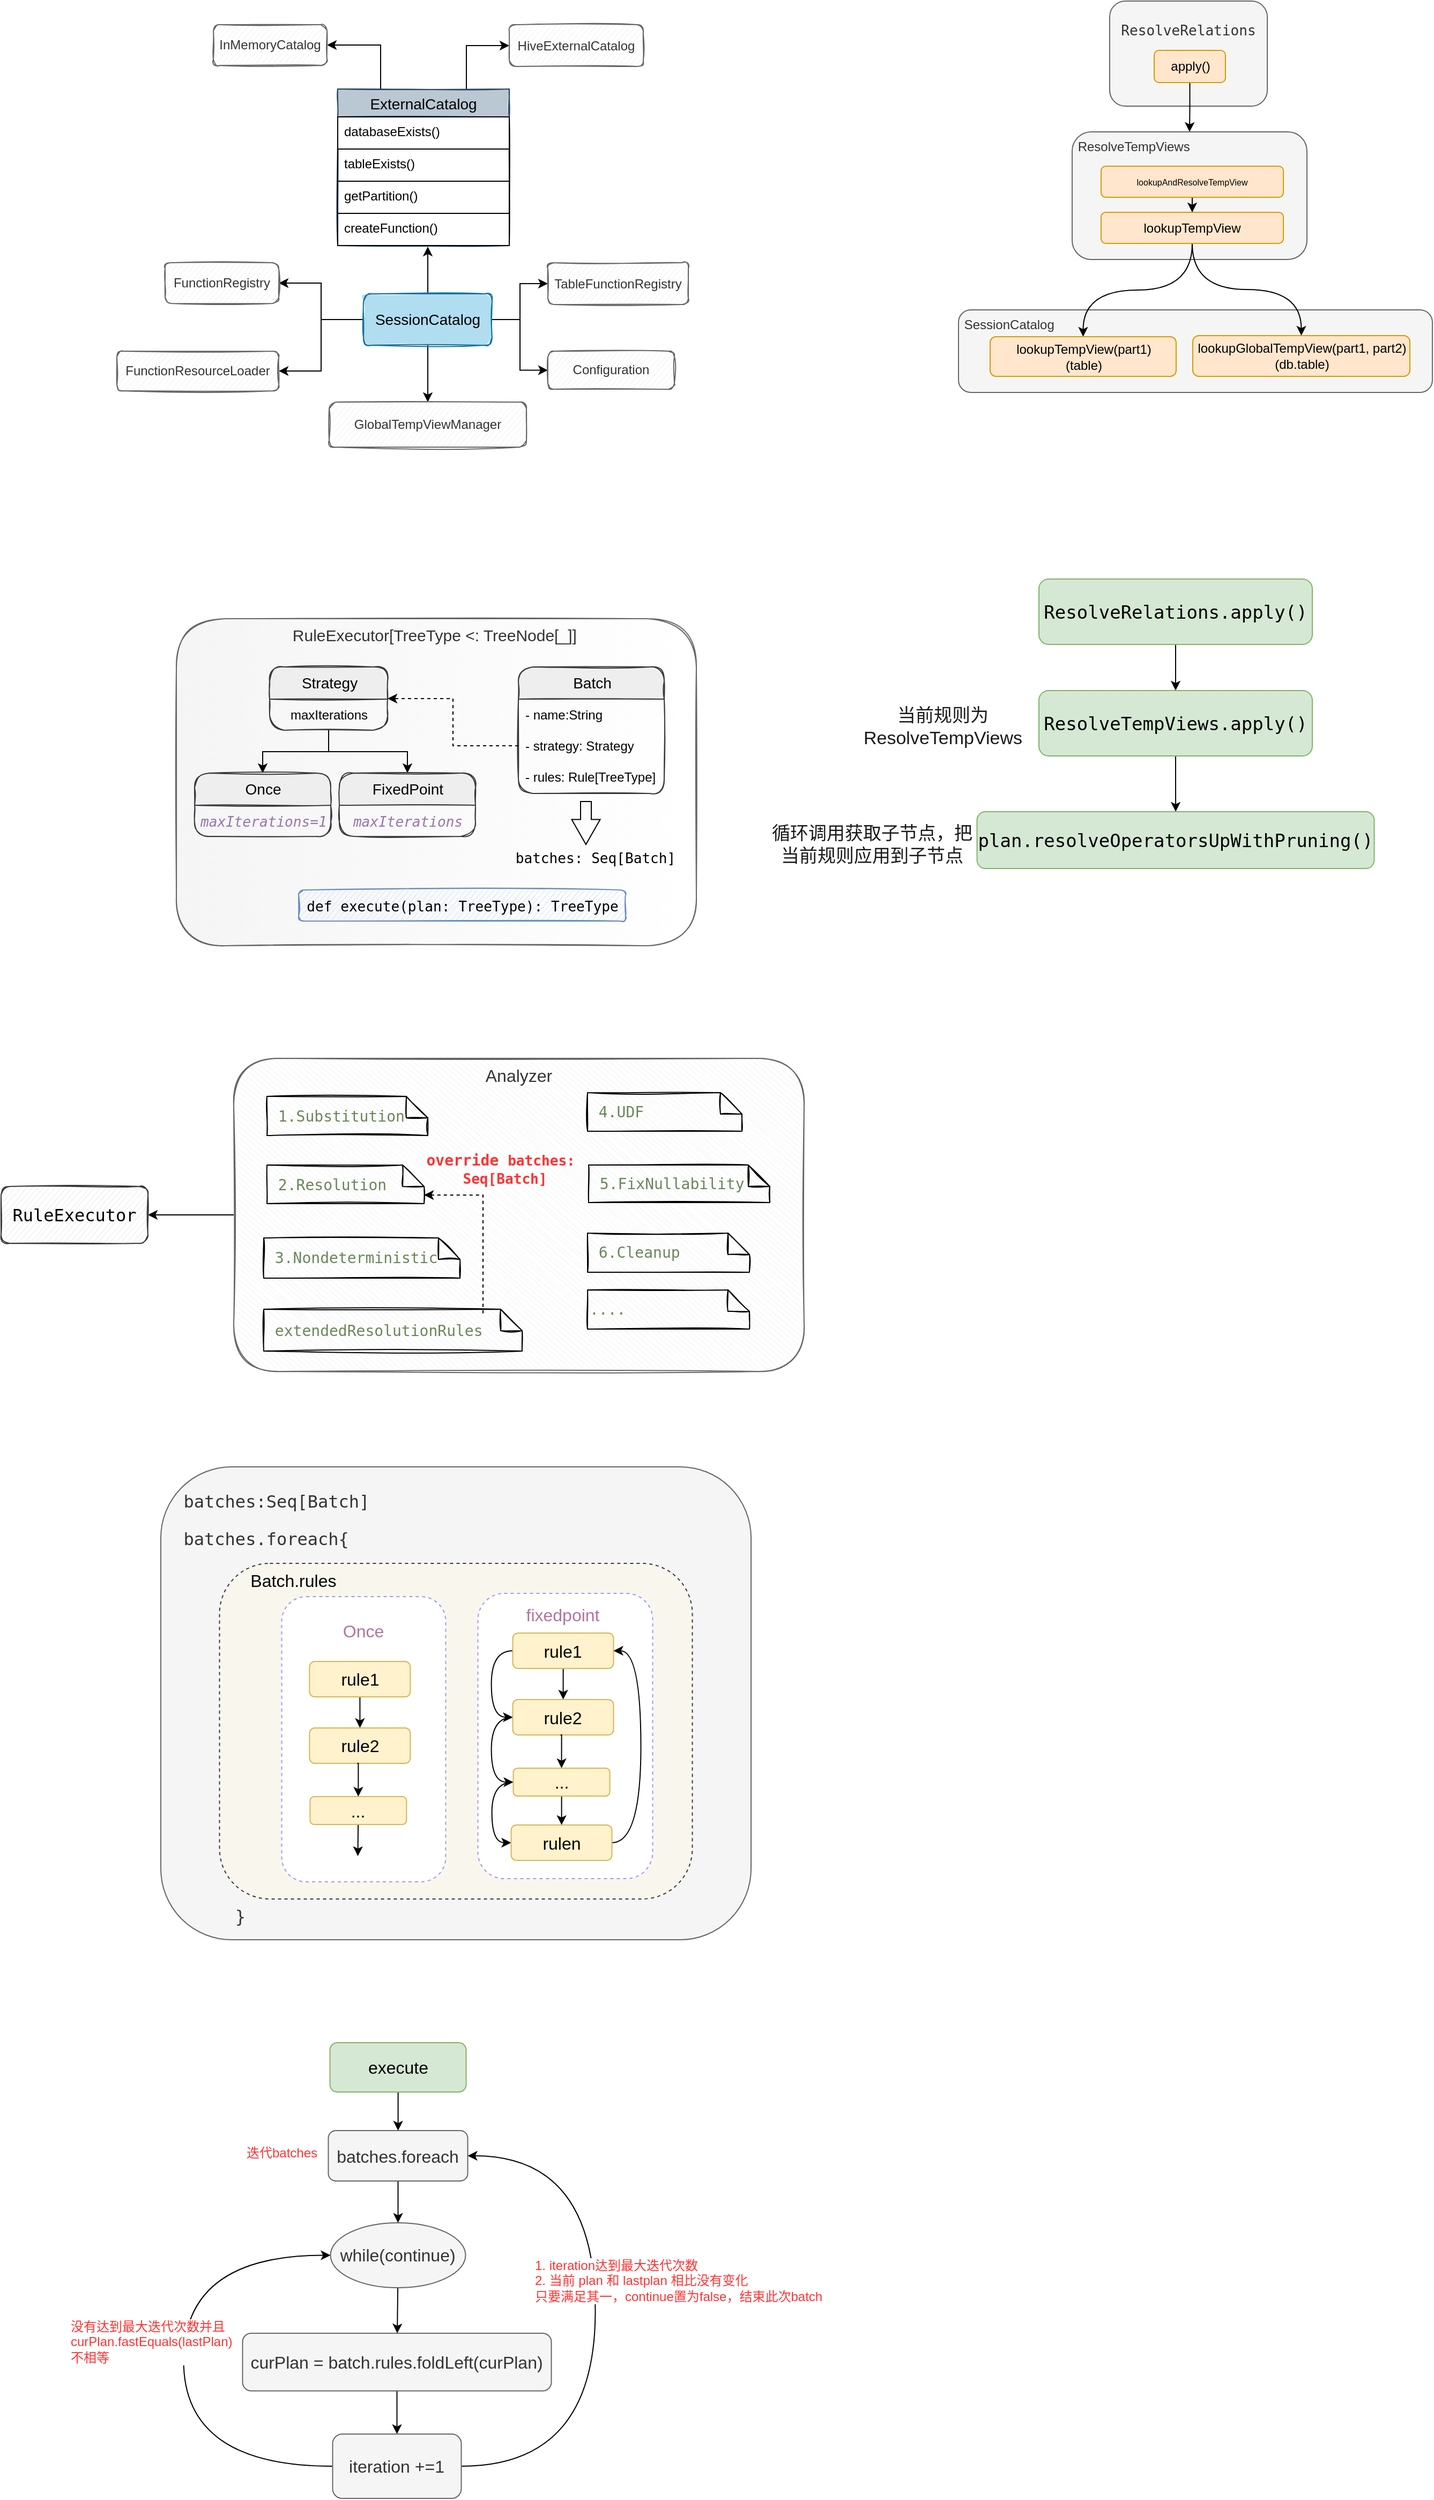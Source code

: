 <mxfile version="17.4.6" type="github">
  <diagram id="hhoEee4OtY3em96QOLKo" name="Page-1">
    <mxGraphModel dx="721" dy="956" grid="0" gridSize="10" guides="1" tooltips="1" connect="1" arrows="1" fold="1" page="1" pageScale="1" pageWidth="827" pageHeight="1169" math="0" shadow="0">
      <root>
        <mxCell id="0" />
        <mxCell id="1" parent="0" />
        <mxCell id="6svz-Yu5DE2-0Qyf26-9-62" value="&amp;nbsp;SessionCatalog" style="rounded=1;whiteSpace=wrap;html=1;shadow=0;labelBackgroundColor=none;labelBorderColor=none;sketch=0;fontSize=12;fontColor=#333333;strokeColor=#666666;strokeWidth=1;fillColor=#f5f5f5;verticalAlign=top;align=left;" vertex="1" parent="1">
          <mxGeometry x="925" y="959" width="442" height="77" as="geometry" />
        </mxCell>
        <mxCell id="6svz-Yu5DE2-0Qyf26-9-4" value="&lt;pre style=&quot;font-family: &amp;#34;jetbrains mono&amp;#34; , monospace ; font-size: 16px&quot;&gt;  batches:Seq[Batch]&lt;/pre&gt;&lt;pre style=&quot;font-family: &amp;#34;jetbrains mono&amp;#34; , monospace ; font-size: 16px&quot;&gt;  batches.foreach{&lt;/pre&gt;&lt;pre style=&quot;font-family: &amp;#34;jetbrains mono&amp;#34; , monospace ; font-size: 16px&quot;&gt;&lt;br&gt;&lt;/pre&gt;&lt;pre style=&quot;font-family: &amp;#34;jetbrains mono&amp;#34; , monospace ; font-size: 16px&quot;&gt;&lt;br&gt;&lt;/pre&gt;&lt;pre style=&quot;font-family: &amp;#34;jetbrains mono&amp;#34; , monospace ; font-size: 16px&quot;&gt;&lt;br&gt;&lt;/pre&gt;&lt;pre style=&quot;font-family: &amp;#34;jetbrains mono&amp;#34; , monospace ; font-size: 16px&quot;&gt;&lt;br&gt;&lt;/pre&gt;&lt;pre style=&quot;font-family: &amp;#34;jetbrains mono&amp;#34; , monospace ; font-size: 16px&quot;&gt;&lt;br&gt;&lt;/pre&gt;&lt;pre style=&quot;font-family: &amp;#34;jetbrains mono&amp;#34; , monospace ; font-size: 16px&quot;&gt;&lt;br&gt;&lt;/pre&gt;&lt;pre style=&quot;font-family: &amp;#34;jetbrains mono&amp;#34; , monospace ; font-size: 16px&quot;&gt;&lt;br&gt;&lt;/pre&gt;&lt;pre style=&quot;font-family: &amp;#34;jetbrains mono&amp;#34; , monospace ; font-size: 16px&quot;&gt;&lt;br&gt;&lt;/pre&gt;&lt;pre style=&quot;font-family: &amp;#34;jetbrains mono&amp;#34; , monospace ; font-size: 16px&quot;&gt;&lt;br&gt;&lt;/pre&gt;&lt;pre style=&quot;font-family: &amp;#34;jetbrains mono&amp;#34; , monospace ; font-size: 16px&quot;&gt;&lt;span style=&quot;white-space: normal&quot;&gt;&amp;nbsp; &amp;nbsp; &amp;nbsp; &amp;nbsp;}&lt;/span&gt;&lt;br&gt;&lt;/pre&gt;" style="rounded=1;whiteSpace=wrap;html=1;labelBackgroundColor=none;fontSize=16;sketch=0;shadow=0;align=left;verticalAlign=top;fillColor=#f5f5f5;strokeColor=#666666;fontColor=#333333;" vertex="1" parent="1">
          <mxGeometry x="181" y="2038" width="550.5" height="441" as="geometry" />
        </mxCell>
        <mxCell id="6svz-Yu5DE2-0Qyf26-9-5" value="&amp;nbsp; &amp;nbsp; &amp;nbsp; Batch.rules" style="rounded=1;whiteSpace=wrap;html=1;shadow=0;labelBackgroundColor=none;labelBorderColor=none;sketch=0;fontSize=16;align=left;verticalAlign=top;dashed=1;strokeColor=#36393d;fillColor=#f9f7ed;" vertex="1" parent="1">
          <mxGeometry x="235.75" y="2128" width="441" height="313" as="geometry" />
        </mxCell>
        <mxCell id="6svz-Yu5DE2-0Qyf26-9-31" value="" style="rounded=1;whiteSpace=wrap;html=1;shadow=0;dashed=1;labelBackgroundColor=none;labelBorderColor=none;sketch=0;fontSize=16;fontColor=#B5739D;strokeColor=#9999FF;strokeWidth=1;" vertex="1" parent="1">
          <mxGeometry x="476.75" y="2156" width="163" height="266" as="geometry" />
        </mxCell>
        <mxCell id="6svz-Yu5DE2-0Qyf26-9-29" value="" style="rounded=1;whiteSpace=wrap;html=1;shadow=0;dashed=1;labelBackgroundColor=none;labelBorderColor=none;sketch=0;fontSize=16;fontColor=#B5739D;strokeColor=#9999FF;strokeWidth=1;" vertex="1" parent="1">
          <mxGeometry x="293.75" y="2159" width="153" height="266" as="geometry" />
        </mxCell>
        <mxCell id="6svz-Yu5DE2-0Qyf26-9-2" style="edgeStyle=orthogonalEdgeStyle;rounded=0;orthogonalLoop=1;jettySize=auto;html=1;entryX=1;entryY=0.5;entryDx=0;entryDy=0;fontSize=16;fontColor=#000000;" edge="1" parent="1" source="0N4g02ynrCQmDdUy3KtQ-81" target="6svz-Yu5DE2-0Qyf26-9-1">
          <mxGeometry relative="1" as="geometry" />
        </mxCell>
        <mxCell id="0N4g02ynrCQmDdUy3KtQ-81" value="Analyzer" style="rounded=1;whiteSpace=wrap;html=1;sketch=1;shadow=0;glass=0;fillColor=#f5f5f5;strokeColor=#666666;overflow=visible;noLabel=0;direction=north;connectable=1;allowArrows=1;portConstraintRotation=0;snapToPoint=0;perimeter=rectanglePerimeter;fixDash=0;autosize=0;container=0;dropTarget=0;collapsible=0;recursiveResize=1;expand=1;treeFolding=0;disableMultiStroke=0;disableMultiStrokeFill=0;dashOffset=1;fillStyle=auto;fontSize=16;fontColor=#333333;verticalAlign=top;gradientDirection=south;" parent="1" vertex="1">
          <mxGeometry x="249" y="1657" width="532" height="292" as="geometry" />
        </mxCell>
        <mxCell id="0N4g02ynrCQmDdUy3KtQ-48" value="RuleExecutor[TreeType &amp;lt;: TreeNode[_]]&amp;nbsp;" style="rounded=1;whiteSpace=wrap;html=1;sketch=1;shadow=0;glass=0;fillColor=#f5f5f5;strokeColor=#666666;overflow=visible;noLabel=0;direction=north;connectable=1;allowArrows=1;portConstraintRotation=0;snapToPoint=0;perimeter=rectanglePerimeter;fixDash=0;autosize=0;container=0;dropTarget=0;collapsible=0;recursiveResize=1;expand=1;treeFolding=0;disableMultiStroke=0;disableMultiStrokeFill=0;dashOffset=1;fillStyle=auto;fontSize=15;fontColor=#333333;verticalAlign=top;gradientColor=#ffffff;gradientDirection=south;" parent="1" vertex="1">
          <mxGeometry x="195.5" y="1247" width="485" height="305" as="geometry" />
        </mxCell>
        <mxCell id="0N4g02ynrCQmDdUy3KtQ-31" value="" style="edgeStyle=orthogonalEdgeStyle;rounded=0;orthogonalLoop=1;jettySize=auto;html=1;fontSize=14;entryX=0.525;entryY=1.033;entryDx=0;entryDy=0;entryPerimeter=0;" parent="1" source="0N4g02ynrCQmDdUy3KtQ-2" target="0N4g02ynrCQmDdUy3KtQ-30" edge="1">
          <mxGeometry relative="1" as="geometry" />
        </mxCell>
        <mxCell id="0N4g02ynrCQmDdUy3KtQ-33" value="" style="edgeStyle=orthogonalEdgeStyle;rounded=0;orthogonalLoop=1;jettySize=auto;html=1;fontSize=14;" parent="1" source="0N4g02ynrCQmDdUy3KtQ-2" target="0N4g02ynrCQmDdUy3KtQ-32" edge="1">
          <mxGeometry relative="1" as="geometry" />
        </mxCell>
        <mxCell id="0N4g02ynrCQmDdUy3KtQ-39" style="edgeStyle=orthogonalEdgeStyle;rounded=0;orthogonalLoop=1;jettySize=auto;html=1;entryX=0;entryY=0.5;entryDx=0;entryDy=0;fontFamily=Helvetica;fontSize=12;fontColor=default;" parent="1" source="0N4g02ynrCQmDdUy3KtQ-2" target="0N4g02ynrCQmDdUy3KtQ-38" edge="1">
          <mxGeometry relative="1" as="geometry" />
        </mxCell>
        <mxCell id="0N4g02ynrCQmDdUy3KtQ-40" style="edgeStyle=orthogonalEdgeStyle;rounded=0;orthogonalLoop=1;jettySize=auto;html=1;entryX=1;entryY=0.5;entryDx=0;entryDy=0;fontFamily=Helvetica;fontSize=12;fontColor=default;" parent="1" source="0N4g02ynrCQmDdUy3KtQ-2" target="0N4g02ynrCQmDdUy3KtQ-36" edge="1">
          <mxGeometry relative="1" as="geometry" />
        </mxCell>
        <mxCell id="0N4g02ynrCQmDdUy3KtQ-42" style="edgeStyle=orthogonalEdgeStyle;rounded=0;orthogonalLoop=1;jettySize=auto;html=1;entryX=1;entryY=0.5;entryDx=0;entryDy=0;fontFamily=Helvetica;fontSize=12;fontColor=default;" parent="1" source="0N4g02ynrCQmDdUy3KtQ-2" target="0N4g02ynrCQmDdUy3KtQ-34" edge="1">
          <mxGeometry relative="1" as="geometry" />
        </mxCell>
        <mxCell id="0N4g02ynrCQmDdUy3KtQ-43" style="edgeStyle=orthogonalEdgeStyle;rounded=0;orthogonalLoop=1;jettySize=auto;html=1;entryX=0;entryY=0.5;entryDx=0;entryDy=0;fontFamily=Helvetica;fontSize=12;fontColor=default;" parent="1" source="0N4g02ynrCQmDdUy3KtQ-2" target="0N4g02ynrCQmDdUy3KtQ-41" edge="1">
          <mxGeometry relative="1" as="geometry" />
        </mxCell>
        <mxCell id="0N4g02ynrCQmDdUy3KtQ-2" value="SessionCatalog" style="rounded=1;whiteSpace=wrap;html=1;sketch=1;shadow=0;glass=0;fillColor=#b1ddf0;strokeColor=#10739e;overflow=visible;noLabel=0;direction=north;connectable=1;allowArrows=1;portConstraintRotation=0;snapToPoint=0;perimeter=rectanglePerimeter;fixDash=0;autosize=0;container=0;dropTarget=0;collapsible=0;recursiveResize=1;expand=1;treeFolding=0;disableMultiStroke=0;disableMultiStrokeFill=0;dashOffset=1;fillStyle=solid;fontSize=14;" parent="1" vertex="1">
          <mxGeometry x="370" y="944" width="120" height="48" as="geometry" />
        </mxCell>
        <mxCell id="0N4g02ynrCQmDdUy3KtQ-46" style="edgeStyle=orthogonalEdgeStyle;rounded=0;orthogonalLoop=1;jettySize=auto;html=1;entryX=1;entryY=0.5;entryDx=0;entryDy=0;fontFamily=Helvetica;fontSize=12;fontColor=default;exitX=0.25;exitY=0;exitDx=0;exitDy=0;" parent="1" source="0N4g02ynrCQmDdUy3KtQ-22" target="0N4g02ynrCQmDdUy3KtQ-44" edge="1">
          <mxGeometry relative="1" as="geometry" />
        </mxCell>
        <mxCell id="0N4g02ynrCQmDdUy3KtQ-47" style="edgeStyle=orthogonalEdgeStyle;rounded=0;orthogonalLoop=1;jettySize=auto;html=1;entryX=0;entryY=0.5;entryDx=0;entryDy=0;fontFamily=Helvetica;fontSize=12;fontColor=default;exitX=0.75;exitY=0;exitDx=0;exitDy=0;" parent="1" source="0N4g02ynrCQmDdUy3KtQ-22" target="0N4g02ynrCQmDdUy3KtQ-45" edge="1">
          <mxGeometry relative="1" as="geometry" />
        </mxCell>
        <object label="ExternalCatalog" id="0N4g02ynrCQmDdUy3KtQ-22">
          <mxCell style="swimlane;fontStyle=0;childLayout=stackLayout;horizontal=1;startSize=26;horizontalStack=0;resizeParent=1;resizeParentMax=0;resizeLast=0;collapsible=1;marginBottom=0;align=center;fontSize=14;shadow=0;glass=0;sketch=1;disableMultiStroke=0;disableMultiStrokeFill=0;fillStyle=solid;fillColor=#bac8d3;strokeColor=#23445d;" parent="1" vertex="1">
            <mxGeometry x="346" y="753" width="160" height="146" as="geometry">
              <mxRectangle x="87" y="445" width="49" height="26" as="alternateBounds" />
            </mxGeometry>
          </mxCell>
        </object>
        <mxCell id="0N4g02ynrCQmDdUy3KtQ-23" value="databaseExists()" style="text;strokeColor=default;fillColor=default;spacingLeft=4;spacingRight=4;overflow=hidden;rotatable=0;points=[[0,0.5],[1,0.5]];portConstraint=eastwest;fontSize=12;shadow=0;glass=0;sketch=0;disableMultiStroke=0;disableMultiStrokeFill=0;fillStyle=solid;" parent="0N4g02ynrCQmDdUy3KtQ-22" vertex="1">
          <mxGeometry y="26" width="160" height="30" as="geometry" />
        </mxCell>
        <mxCell id="0N4g02ynrCQmDdUy3KtQ-24" value="tableExists()" style="text;strokeColor=default;fillColor=none;spacingLeft=4;spacingRight=4;overflow=hidden;rotatable=0;points=[[0,0.5],[1,0.5]];portConstraint=eastwest;fontSize=12;shadow=0;glass=0;sketch=0;disableMultiStroke=0;disableMultiStrokeFill=0;fillStyle=solid;strokeWidth=1;" parent="0N4g02ynrCQmDdUy3KtQ-22" vertex="1">
          <mxGeometry y="56" width="160" height="30" as="geometry" />
        </mxCell>
        <mxCell id="0N4g02ynrCQmDdUy3KtQ-25" value="getPartition()" style="text;strokeColor=default;fillColor=none;spacingLeft=4;spacingRight=4;overflow=hidden;rotatable=0;points=[[0,0.5],[1,0.5]];portConstraint=eastwest;fontSize=12;shadow=0;glass=0;sketch=0;disableMultiStroke=0;disableMultiStrokeFill=0;fillStyle=solid;" parent="0N4g02ynrCQmDdUy3KtQ-22" vertex="1">
          <mxGeometry y="86" width="160" height="30" as="geometry" />
        </mxCell>
        <mxCell id="0N4g02ynrCQmDdUy3KtQ-30" value="createFunction()" style="text;strokeColor=default;fillColor=none;spacingLeft=4;spacingRight=4;overflow=hidden;rotatable=0;points=[[0,0.5],[1,0.5]];portConstraint=eastwest;fontSize=12;shadow=0;glass=0;sketch=0;disableMultiStroke=0;disableMultiStrokeFill=0;fillStyle=solid;" parent="0N4g02ynrCQmDdUy3KtQ-22" vertex="1">
          <mxGeometry y="116" width="160" height="30" as="geometry" />
        </mxCell>
        <mxCell id="0N4g02ynrCQmDdUy3KtQ-32" value="GlobalTempViewManager" style="rounded=1;whiteSpace=wrap;html=1;sketch=1;shadow=0;glass=0;fillColor=#f5f5f5;strokeColor=#666666;overflow=visible;noLabel=0;direction=east;connectable=1;allowArrows=1;portConstraintRotation=0;snapToPoint=0;perimeter=rectanglePerimeter;fixDash=0;autosize=0;container=0;dropTarget=0;collapsible=0;recursiveResize=1;expand=1;treeFolding=0;disableMultiStroke=0;disableMultiStrokeFill=0;dashOffset=1;fillStyle=auto;fontSize=12;fontColor=#333333;" parent="1" vertex="1">
          <mxGeometry x="338" y="1045" width="184" height="42" as="geometry" />
        </mxCell>
        <mxCell id="0N4g02ynrCQmDdUy3KtQ-34" value="FunctionResourceLoader" style="rounded=1;whiteSpace=wrap;html=1;sketch=1;shadow=0;glass=0;overflow=visible;noLabel=0;direction=east;connectable=1;allowArrows=1;portConstraintRotation=0;snapToPoint=0;perimeter=rectanglePerimeter;fixDash=0;autosize=0;container=0;dropTarget=0;collapsible=0;recursiveResize=1;expand=1;treeFolding=0;disableMultiStroke=0;disableMultiStrokeFill=0;dashOffset=1;fillStyle=auto;fontSize=12;fillColor=#f5f5f5;fontColor=#333333;strokeColor=#666666;" parent="1" vertex="1">
          <mxGeometry x="140" y="997.5" width="151" height="37" as="geometry" />
        </mxCell>
        <mxCell id="0N4g02ynrCQmDdUy3KtQ-36" value="FunctionRegistry" style="rounded=1;whiteSpace=wrap;html=1;sketch=1;shadow=0;glass=0;overflow=visible;noLabel=0;direction=east;connectable=1;allowArrows=1;portConstraintRotation=0;snapToPoint=0;perimeter=rectanglePerimeter;fixDash=0;autosize=0;container=0;dropTarget=0;collapsible=0;recursiveResize=1;expand=1;treeFolding=0;disableMultiStroke=0;disableMultiStrokeFill=0;dashOffset=1;fillStyle=auto;fontSize=12;fillColor=#f5f5f5;fontColor=#333333;strokeColor=#666666;" parent="1" vertex="1">
          <mxGeometry x="185" y="915" width="106" height="38" as="geometry" />
        </mxCell>
        <mxCell id="0N4g02ynrCQmDdUy3KtQ-38" value="TableFunctionRegistry" style="rounded=1;whiteSpace=wrap;html=1;sketch=1;shadow=0;glass=0;overflow=visible;noLabel=0;direction=east;connectable=1;allowArrows=1;portConstraintRotation=0;snapToPoint=0;perimeter=rectanglePerimeter;fixDash=0;autosize=0;container=0;dropTarget=0;collapsible=0;recursiveResize=1;expand=1;treeFolding=0;disableMultiStroke=0;disableMultiStrokeFill=0;dashOffset=1;fillStyle=auto;fontSize=12;fillColor=#f5f5f5;fontColor=#333333;strokeColor=#666666;" parent="1" vertex="1">
          <mxGeometry x="542" y="915" width="131" height="39" as="geometry" />
        </mxCell>
        <mxCell id="0N4g02ynrCQmDdUy3KtQ-41" value="Configuration" style="rounded=1;whiteSpace=wrap;html=1;sketch=1;shadow=0;glass=0;overflow=visible;noLabel=0;direction=east;connectable=1;allowArrows=1;portConstraintRotation=0;snapToPoint=0;perimeter=rectanglePerimeter;fixDash=0;autosize=0;container=0;dropTarget=0;collapsible=0;recursiveResize=1;expand=1;treeFolding=0;disableMultiStroke=0;disableMultiStrokeFill=0;dashOffset=1;fillStyle=auto;fontSize=12;fillColor=#f5f5f5;fontColor=#333333;strokeColor=#666666;" parent="1" vertex="1">
          <mxGeometry x="542" y="997.5" width="118" height="35.5" as="geometry" />
        </mxCell>
        <mxCell id="0N4g02ynrCQmDdUy3KtQ-44" value="InMemoryCatalog" style="rounded=1;whiteSpace=wrap;html=1;sketch=1;shadow=0;glass=0;overflow=visible;noLabel=0;direction=east;connectable=1;allowArrows=1;portConstraintRotation=0;snapToPoint=0;perimeter=rectanglePerimeter;fixDash=0;autosize=0;container=0;dropTarget=0;collapsible=0;recursiveResize=1;expand=1;treeFolding=0;disableMultiStroke=0;disableMultiStrokeFill=0;dashOffset=1;fillStyle=auto;fontSize=12;fillColor=#f5f5f5;fontColor=#333333;strokeColor=#666666;" parent="1" vertex="1">
          <mxGeometry x="230" y="693" width="106" height="38" as="geometry" />
        </mxCell>
        <mxCell id="0N4g02ynrCQmDdUy3KtQ-45" value="HiveExternalCatalog" style="rounded=1;whiteSpace=wrap;html=1;sketch=1;shadow=0;glass=0;overflow=visible;noLabel=0;direction=east;connectable=1;allowArrows=1;portConstraintRotation=0;snapToPoint=0;perimeter=rectanglePerimeter;fixDash=0;autosize=0;container=0;dropTarget=0;collapsible=0;recursiveResize=1;expand=1;treeFolding=0;disableMultiStroke=0;disableMultiStrokeFill=0;dashOffset=1;fillStyle=auto;fontSize=12;fillColor=#f5f5f5;fontColor=#333333;strokeColor=#666666;" parent="1" vertex="1">
          <mxGeometry x="506" y="693" width="125" height="39" as="geometry" />
        </mxCell>
        <mxCell id="0N4g02ynrCQmDdUy3KtQ-55" value="" style="edgeStyle=orthogonalEdgeStyle;rounded=0;orthogonalLoop=1;jettySize=auto;html=1;fontFamily=Helvetica;fontSize=14;fontColor=default;entryX=0.5;entryY=0;entryDx=0;entryDy=0;" parent="1" source="0N4g02ynrCQmDdUy3KtQ-50" target="0N4g02ynrCQmDdUy3KtQ-67" edge="1">
          <mxGeometry relative="1" as="geometry">
            <mxPoint x="289.5" y="1391" as="targetPoint" />
          </mxGeometry>
        </mxCell>
        <mxCell id="0N4g02ynrCQmDdUy3KtQ-58" style="edgeStyle=orthogonalEdgeStyle;rounded=0;orthogonalLoop=1;jettySize=auto;html=1;entryX=0.5;entryY=0;entryDx=0;entryDy=0;fontFamily=Helvetica;fontSize=14;fontColor=default;" parent="1" source="0N4g02ynrCQmDdUy3KtQ-50" target="0N4g02ynrCQmDdUy3KtQ-69" edge="1">
          <mxGeometry relative="1" as="geometry">
            <mxPoint x="389.0" y="1391" as="targetPoint" />
          </mxGeometry>
        </mxCell>
        <mxCell id="0N4g02ynrCQmDdUy3KtQ-50" value="Strategy" style="swimlane;fontStyle=0;childLayout=stackLayout;horizontal=1;startSize=30;horizontalStack=0;resizeParent=1;resizeParentMax=0;resizeLast=0;collapsible=1;marginBottom=0;rounded=1;shadow=0;glass=0;sketch=1;disableMultiStroke=0;disableMultiStrokeFill=0;fillStyle=solid;fontFamily=Helvetica;fontSize=14;strokeColor=#36393d;fillColor=#eeeeee;html=1;" parent="1" vertex="1">
          <mxGeometry x="282.5" y="1292" width="110" height="59" as="geometry">
            <mxRectangle x="132" y="665" width="51" height="30" as="alternateBounds" />
          </mxGeometry>
        </mxCell>
        <mxCell id="0N4g02ynrCQmDdUy3KtQ-51" value="maxIterations" style="text;strokeColor=none;fillColor=none;align=center;verticalAlign=middle;spacingLeft=4;spacingRight=4;overflow=hidden;points=[[0,0.5],[1,0.5]];portConstraint=eastwest;rotatable=0;rounded=1;shadow=0;glass=0;sketch=1;disableMultiStroke=0;disableMultiStrokeFill=0;fillStyle=auto;fontFamily=Helvetica;fontSize=12;fontColor=default;html=1;" parent="0N4g02ynrCQmDdUy3KtQ-50" vertex="1">
          <mxGeometry y="30" width="110" height="29" as="geometry" />
        </mxCell>
        <mxCell id="0N4g02ynrCQmDdUy3KtQ-59" value="Batch" style="swimlane;fontStyle=0;childLayout=stackLayout;horizontal=1;startSize=30;horizontalStack=0;resizeParent=1;resizeParentMax=0;resizeLast=0;collapsible=1;marginBottom=0;rounded=1;shadow=0;glass=0;sketch=1;disableMultiStroke=0;disableMultiStrokeFill=0;fillStyle=solid;fontFamily=Helvetica;fontSize=14;strokeColor=#36393d;fillColor=#eeeeee;html=1;" parent="1" vertex="1">
          <mxGeometry x="514.5" y="1292" width="136" height="118" as="geometry">
            <mxRectangle x="132" y="665" width="51" height="30" as="alternateBounds" />
          </mxGeometry>
        </mxCell>
        <mxCell id="0N4g02ynrCQmDdUy3KtQ-60" value="- name:String" style="text;strokeColor=none;fillColor=none;align=left;verticalAlign=middle;spacingLeft=4;spacingRight=4;overflow=hidden;points=[[0,0.5],[1,0.5]];portConstraint=eastwest;rotatable=0;rounded=1;shadow=0;glass=0;sketch=1;disableMultiStroke=0;disableMultiStrokeFill=0;fillStyle=auto;fontFamily=Helvetica;fontSize=12;fontColor=default;html=1;" parent="0N4g02ynrCQmDdUy3KtQ-59" vertex="1">
          <mxGeometry y="30" width="136" height="29" as="geometry" />
        </mxCell>
        <mxCell id="0N4g02ynrCQmDdUy3KtQ-62" value="- strategy: Strategy" style="text;strokeColor=none;fillColor=none;align=left;verticalAlign=middle;spacingLeft=4;spacingRight=4;overflow=hidden;points=[[0,0.5],[1,0.5]];portConstraint=eastwest;rotatable=0;rounded=1;shadow=0;glass=0;sketch=1;disableMultiStroke=0;disableMultiStrokeFill=0;fillStyle=auto;fontFamily=Helvetica;fontSize=12;fontColor=default;html=1;" parent="0N4g02ynrCQmDdUy3KtQ-59" vertex="1">
          <mxGeometry y="59" width="136" height="29" as="geometry" />
        </mxCell>
        <mxCell id="0N4g02ynrCQmDdUy3KtQ-63" value="- rules: Rule[TreeType]" style="text;strokeColor=none;fillColor=none;align=left;verticalAlign=middle;spacingLeft=4;spacingRight=4;overflow=hidden;points=[[0,0.5],[1,0.5]];portConstraint=eastwest;rotatable=0;rounded=1;shadow=0;glass=0;sketch=1;disableMultiStroke=0;disableMultiStrokeFill=0;fillStyle=auto;fontFamily=Helvetica;fontSize=12;fontColor=default;html=1;" parent="0N4g02ynrCQmDdUy3KtQ-59" vertex="1">
          <mxGeometry y="88" width="136" height="30" as="geometry" />
        </mxCell>
        <mxCell id="0N4g02ynrCQmDdUy3KtQ-64" value="&lt;pre style=&quot;font-family: &amp;quot;jetbrains mono&amp;quot;, monospace; font-size: 9.8pt;&quot;&gt;&lt;span style=&quot;&quot;&gt;batches&lt;/span&gt;: &lt;span style=&quot;&quot;&gt;Seq&lt;/span&gt;[Batch]&lt;/pre&gt;" style="rounded=1;whiteSpace=wrap;html=1;shadow=0;glass=0;sketch=1;disableMultiStroke=0;disableMultiStrokeFill=0;fillStyle=auto;fontFamily=Helvetica;fontSize=14;fontColor=default;strokeColor=none;fillColor=none;labelBackgroundColor=none;" parent="1" vertex="1">
          <mxGeometry x="505.5" y="1452" width="161" height="35" as="geometry" />
        </mxCell>
        <mxCell id="0N4g02ynrCQmDdUy3KtQ-65" value="" style="shape=flexArrow;endArrow=classic;html=1;rounded=0;fontFamily=Helvetica;fontSize=14;fontColor=default;width=10;endSize=7.422;endWidth=15.556;" parent="1" edge="1">
          <mxGeometry width="50" height="50" relative="1" as="geometry">
            <mxPoint x="577.5" y="1417" as="sourcePoint" />
            <mxPoint x="577.5" y="1458" as="targetPoint" />
          </mxGeometry>
        </mxCell>
        <mxCell id="0N4g02ynrCQmDdUy3KtQ-66" value="&lt;pre style=&quot;font-family: &amp;quot;jetbrains mono&amp;quot;, monospace; font-size: 9.8pt;&quot;&gt;&lt;span style=&quot;&quot;&gt;def &lt;/span&gt;&lt;span style=&quot;&quot;&gt;execute&lt;/span&gt;(plan: &lt;span style=&quot;&quot;&gt;TreeType&lt;/span&gt;): &lt;span style=&quot;&quot;&gt;TreeType&lt;/span&gt;&lt;/pre&gt;" style="text;html=1;strokeColor=#6c8ebf;fillColor=#dae8fc;align=center;verticalAlign=middle;whiteSpace=wrap;rounded=1;shadow=0;glass=0;labelBackgroundColor=none;sketch=1;disableMultiStroke=0;disableMultiStrokeFill=0;fillStyle=auto;fontFamily=Helvetica;fontSize=14;" parent="1" vertex="1">
          <mxGeometry x="309.5" y="1500" width="305" height="29" as="geometry" />
        </mxCell>
        <mxCell id="0N4g02ynrCQmDdUy3KtQ-67" value="Once" style="swimlane;fontStyle=0;childLayout=stackLayout;horizontal=1;startSize=30;horizontalStack=0;resizeParent=1;resizeParentMax=0;resizeLast=0;collapsible=1;marginBottom=0;rounded=1;shadow=0;glass=0;sketch=1;disableMultiStroke=0;disableMultiStrokeFill=0;fillStyle=solid;fontFamily=Helvetica;fontSize=14;strokeColor=#36393d;fillColor=#eeeeee;html=1;" parent="1" vertex="1">
          <mxGeometry x="212.5" y="1391" width="127" height="59" as="geometry">
            <mxRectangle x="132" y="665" width="51" height="30" as="alternateBounds" />
          </mxGeometry>
        </mxCell>
        <mxCell id="0N4g02ynrCQmDdUy3KtQ-68" value="&lt;span style=&quot;color: rgb(152 , 118 , 170) ; font-style: italic ; font-family: &amp;#34;jetbrains mono&amp;#34; , monospace ; font-size: 9.8pt&quot;&gt;maxIterations=1&lt;/span&gt;" style="text;strokeColor=none;fillColor=none;align=center;verticalAlign=middle;spacingLeft=4;spacingRight=4;overflow=hidden;points=[[0,0.5],[1,0.5]];portConstraint=eastwest;rotatable=0;rounded=1;shadow=0;glass=0;sketch=1;disableMultiStroke=0;disableMultiStrokeFill=0;fillStyle=auto;fontFamily=Helvetica;fontSize=12;fontColor=default;html=1;labelBackgroundColor=none;" parent="0N4g02ynrCQmDdUy3KtQ-67" vertex="1">
          <mxGeometry y="30" width="127" height="29" as="geometry" />
        </mxCell>
        <mxCell id="0N4g02ynrCQmDdUy3KtQ-69" value="&lt;span&gt;FixedPoint&lt;/span&gt;" style="swimlane;fontStyle=0;childLayout=stackLayout;horizontal=1;startSize=30;horizontalStack=0;resizeParent=1;resizeParentMax=0;resizeLast=0;collapsible=1;marginBottom=0;rounded=1;shadow=0;glass=0;sketch=1;disableMultiStroke=0;disableMultiStrokeFill=0;fillStyle=solid;fontFamily=Helvetica;fontSize=14;strokeColor=#36393d;fillColor=#eeeeee;html=1;" parent="1" vertex="1">
          <mxGeometry x="347.5" y="1391" width="127" height="59" as="geometry">
            <mxRectangle x="132" y="665" width="51" height="30" as="alternateBounds" />
          </mxGeometry>
        </mxCell>
        <mxCell id="0N4g02ynrCQmDdUy3KtQ-70" value="&lt;span style=&quot;color: rgb(152 , 118 , 170) ; font-style: italic ; font-family: &amp;#34;jetbrains mono&amp;#34; , monospace ; font-size: 9.8pt&quot;&gt;maxIterations&lt;/span&gt;" style="text;strokeColor=none;fillColor=none;align=center;verticalAlign=middle;spacingLeft=4;spacingRight=4;overflow=hidden;points=[[0,0.5],[1,0.5]];portConstraint=eastwest;rotatable=0;rounded=1;shadow=0;glass=0;sketch=1;disableMultiStroke=0;disableMultiStrokeFill=0;fillStyle=auto;fontFamily=Helvetica;fontSize=12;fontColor=default;html=1;labelBackgroundColor=none;" parent="0N4g02ynrCQmDdUy3KtQ-69" vertex="1">
          <mxGeometry y="30" width="127" height="29" as="geometry" />
        </mxCell>
        <mxCell id="0N4g02ynrCQmDdUy3KtQ-71" style="edgeStyle=orthogonalEdgeStyle;rounded=0;orthogonalLoop=1;jettySize=auto;html=1;entryX=1;entryY=0.5;entryDx=0;entryDy=0;fontFamily=Helvetica;fontSize=14;fontColor=default;dashed=1;" parent="1" source="0N4g02ynrCQmDdUy3KtQ-62" target="0N4g02ynrCQmDdUy3KtQ-50" edge="1">
          <mxGeometry relative="1" as="geometry" />
        </mxCell>
        <mxCell id="0N4g02ynrCQmDdUy3KtQ-72" value="&lt;pre style=&quot;color: rgb(169, 183, 198); font-family: &amp;quot;jetbrains mono&amp;quot;, monospace; font-size: 14px;&quot;&gt;&lt;span style=&quot;color: rgb(106, 135, 89); font-size: 14px;&quot;&gt; 1.Substitution&lt;/span&gt;&lt;/pre&gt;" style="shape=note;size=20;whiteSpace=wrap;html=1;rounded=0;shadow=0;glass=0;labelBackgroundColor=none;sketch=1;disableMultiStroke=0;disableMultiStrokeFill=0;fillStyle=auto;fontFamily=Helvetica;fontSize=14;fontColor=default;strokeColor=default;fillColor=none;gradientColor=#ffffff;gradientDirection=south;align=left;" parent="1" vertex="1">
          <mxGeometry x="280" y="1692.5" width="150" height="36.5" as="geometry" />
        </mxCell>
        <mxCell id="0N4g02ynrCQmDdUy3KtQ-88" style="edgeStyle=orthogonalEdgeStyle;rounded=0;orthogonalLoop=1;jettySize=auto;html=1;fontFamily=Helvetica;fontSize=14;fontColor=#6A8759;fillColor=default;exitX=0;exitY=0;exitDx=146.5;exitDy=28;exitPerimeter=0;dashed=1;endArrow=none;endFill=0;startArrow=classic;startFill=1;" parent="1" source="0N4g02ynrCQmDdUy3KtQ-74" edge="1">
          <mxGeometry relative="1" as="geometry">
            <mxPoint x="481.5" y="1895" as="targetPoint" />
            <Array as="points">
              <mxPoint x="481.5" y="1785" />
              <mxPoint x="481.5" y="1891" />
            </Array>
          </mxGeometry>
        </mxCell>
        <mxCell id="0N4g02ynrCQmDdUy3KtQ-74" value="&lt;pre style=&quot;color: rgb(169, 183, 198); font-family: &amp;quot;jetbrains mono&amp;quot;, monospace; font-size: 14px;&quot;&gt;&lt;span style=&quot;color: rgb(106, 135, 89); font-size: 14px;&quot;&gt; 2.Resolution&lt;/span&gt;&lt;/pre&gt;" style="shape=note;size=20;whiteSpace=wrap;html=1;rounded=0;shadow=0;glass=0;labelBackgroundColor=none;sketch=1;disableMultiStroke=0;disableMultiStrokeFill=0;fillStyle=auto;fontFamily=Helvetica;fontSize=14;fontColor=default;strokeColor=default;fillColor=none;gradientColor=#ffffff;gradientDirection=south;align=left;" parent="1" vertex="1">
          <mxGeometry x="280" y="1756.5" width="146.5" height="36" as="geometry" />
        </mxCell>
        <mxCell id="0N4g02ynrCQmDdUy3KtQ-75" value="&lt;pre style=&quot;font-family: &amp;quot;jetbrains mono&amp;quot;, monospace; font-size: 14px;&quot;&gt;&lt;span style=&quot;color: rgb(106, 135, 89); font-size: 14px;&quot;&gt; 3.&lt;/span&gt;&lt;font color=&quot;#6a8759&quot; style=&quot;font-size: 14px;&quot;&gt;Nondeterministic&lt;/font&gt;&lt;/pre&gt;" style="shape=note;size=20;whiteSpace=wrap;html=1;rounded=0;shadow=0;glass=0;labelBackgroundColor=none;sketch=1;disableMultiStroke=0;disableMultiStrokeFill=0;fillStyle=auto;fontFamily=Helvetica;fontSize=14;fontColor=default;strokeColor=default;fillColor=none;gradientColor=#ffffff;gradientDirection=south;align=left;" parent="1" vertex="1">
          <mxGeometry x="277" y="1824.5" width="183" height="37.5" as="geometry" />
        </mxCell>
        <mxCell id="0N4g02ynrCQmDdUy3KtQ-77" value="&lt;pre style=&quot;color: rgb(169, 183, 198); font-family: &amp;quot;jetbrains mono&amp;quot;, monospace; font-size: 14px;&quot;&gt;&lt;span style=&quot;color: rgb(106, 135, 89); font-size: 14px;&quot;&gt; 4.UDF&lt;/span&gt;&lt;/pre&gt;" style="shape=note;size=20;whiteSpace=wrap;html=1;rounded=0;shadow=0;glass=0;labelBackgroundColor=none;sketch=1;disableMultiStroke=0;disableMultiStrokeFill=0;fillStyle=auto;fontFamily=Helvetica;fontSize=14;fontColor=default;strokeColor=default;fillColor=none;gradientColor=#ffffff;gradientDirection=south;align=left;" parent="1" vertex="1">
          <mxGeometry x="579" y="1689" width="144" height="36" as="geometry" />
        </mxCell>
        <mxCell id="0N4g02ynrCQmDdUy3KtQ-78" value="&lt;pre style=&quot;color: rgb(169, 183, 198); font-family: &amp;quot;jetbrains mono&amp;quot;, monospace; font-size: 14px;&quot;&gt;&lt;span style=&quot;color: rgb(106, 135, 89); font-size: 14px;&quot;&gt; 5.FixNullability&lt;/span&gt;&lt;/pre&gt;" style="shape=note;size=20;whiteSpace=wrap;html=1;rounded=0;shadow=0;glass=0;labelBackgroundColor=none;sketch=1;disableMultiStroke=0;disableMultiStrokeFill=0;fillStyle=auto;fontFamily=Helvetica;fontSize=14;fontColor=default;strokeColor=default;fillColor=none;gradientColor=#ffffff;gradientDirection=south;align=left;" parent="1" vertex="1">
          <mxGeometry x="580" y="1756.5" width="169" height="35" as="geometry" />
        </mxCell>
        <mxCell id="0N4g02ynrCQmDdUy3KtQ-79" value="&lt;pre style=&quot;font-family: &amp;quot;jetbrains mono&amp;quot;, monospace; font-size: 14px;&quot;&gt;&lt;span style=&quot;color: rgb(106, 135, 89); font-size: 14px;&quot;&gt; 6.&lt;/span&gt;&lt;font color=&quot;#6a8759&quot; style=&quot;font-size: 14px;&quot;&gt;Cleanup&lt;/font&gt;&lt;/pre&gt;" style="shape=note;size=20;whiteSpace=wrap;html=1;rounded=0;shadow=0;glass=0;labelBackgroundColor=none;sketch=1;disableMultiStroke=0;disableMultiStrokeFill=0;fillStyle=auto;fontFamily=Helvetica;fontSize=14;fontColor=default;strokeColor=default;fillColor=none;gradientColor=#ffffff;gradientDirection=south;align=left;" parent="1" vertex="1">
          <mxGeometry x="579" y="1820" width="151" height="36.5" as="geometry" />
        </mxCell>
        <mxCell id="0N4g02ynrCQmDdUy3KtQ-80" value="&lt;pre&gt;override &lt;font face=&quot;jetbrains mono, monospace&quot;&gt;&lt;span style=&quot;font-size: 13.067px&quot;&gt;batches: &lt;br&gt;Seq[Batch]&lt;/span&gt;&lt;span style=&quot;font-size: 9.8pt&quot;&gt;&lt;br&gt;&lt;/span&gt;&lt;/font&gt;&lt;/pre&gt;" style="rounded=1;whiteSpace=wrap;html=1;shadow=0;glass=0;sketch=1;disableMultiStroke=0;disableMultiStrokeFill=0;fillStyle=auto;fontFamily=Helvetica;fontSize=14;fontColor=#FF3333;strokeColor=none;fillColor=none;labelBackgroundColor=none;labelBorderColor=none;fontStyle=1" parent="1" vertex="1">
          <mxGeometry x="410" y="1739" width="184" height="41" as="geometry" />
        </mxCell>
        <mxCell id="0N4g02ynrCQmDdUy3KtQ-82" value="&lt;pre style=&quot;font-family: &amp;#34;jetbrains mono&amp;#34; , monospace ; font-size: 14px&quot;&gt;&lt;font color=&quot;#6a8759&quot;&gt;....&lt;/font&gt;&lt;/pre&gt;" style="shape=note;size=20;whiteSpace=wrap;html=1;rounded=0;shadow=0;glass=0;labelBackgroundColor=none;sketch=1;disableMultiStroke=0;disableMultiStrokeFill=0;fillStyle=auto;fontFamily=Helvetica;fontSize=14;fontColor=default;strokeColor=default;fillColor=none;gradientColor=#ffffff;gradientDirection=south;align=left;" parent="1" vertex="1">
          <mxGeometry x="579" y="1873" width="151" height="36.5" as="geometry" />
        </mxCell>
        <mxCell id="0N4g02ynrCQmDdUy3KtQ-87" value="&lt;pre style=&quot;font-family: &amp;#34;jetbrains mono&amp;#34; , monospace ; font-size: 14px&quot;&gt;&lt;span style=&quot;color: rgb(106 , 135 , 89) ; font-size: 14px&quot;&gt; extendedResolutionRules&lt;/span&gt;&lt;/pre&gt;" style="shape=note;size=20;whiteSpace=wrap;html=1;rounded=0;shadow=0;glass=0;labelBackgroundColor=none;sketch=1;disableMultiStroke=0;disableMultiStrokeFill=0;fillStyle=auto;fontFamily=Helvetica;fontSize=14;fontColor=default;strokeColor=default;fillColor=none;gradientColor=#ffffff;gradientDirection=south;align=left;" parent="1" vertex="1">
          <mxGeometry x="277" y="1891" width="241" height="39" as="geometry" />
        </mxCell>
        <mxCell id="6svz-Yu5DE2-0Qyf26-9-1" value="&lt;pre style=&quot;font-family: &amp;quot;jetbrains mono&amp;quot;, monospace; font-size: 16px;&quot;&gt;RuleExecutor&lt;/pre&gt;" style="rounded=1;whiteSpace=wrap;html=1;labelBackgroundColor=none;fontSize=16;sketch=1;shadow=0;fillColor=#eeeeee;strokeColor=#36393d;" vertex="1" parent="1">
          <mxGeometry x="32" y="1776.5" width="137" height="53" as="geometry" />
        </mxCell>
        <mxCell id="6svz-Yu5DE2-0Qyf26-9-9" value="" style="edgeStyle=orthogonalEdgeStyle;rounded=0;orthogonalLoop=1;jettySize=auto;html=1;fontSize=16;fontColor=#000000;" edge="1" parent="1" source="6svz-Yu5DE2-0Qyf26-9-6" target="6svz-Yu5DE2-0Qyf26-9-7">
          <mxGeometry relative="1" as="geometry" />
        </mxCell>
        <mxCell id="6svz-Yu5DE2-0Qyf26-9-12" style="edgeStyle=orthogonalEdgeStyle;rounded=0;orthogonalLoop=1;jettySize=auto;html=1;entryX=0;entryY=0.5;entryDx=0;entryDy=0;fontSize=16;fontColor=#000000;curved=1;exitX=0;exitY=0.5;exitDx=0;exitDy=0;" edge="1" parent="1" source="6svz-Yu5DE2-0Qyf26-9-6" target="6svz-Yu5DE2-0Qyf26-9-7">
          <mxGeometry relative="1" as="geometry" />
        </mxCell>
        <mxCell id="6svz-Yu5DE2-0Qyf26-9-6" value="&lt;font color=&quot;#000000&quot;&gt;rule1&lt;/font&gt;" style="rounded=1;whiteSpace=wrap;html=1;shadow=0;labelBackgroundColor=none;labelBorderColor=none;sketch=0;fontSize=16;fillColor=#fff2cc;strokeColor=#d6b656;" vertex="1" parent="1">
          <mxGeometry x="509.25" y="2193" width="94" height="33" as="geometry" />
        </mxCell>
        <mxCell id="6svz-Yu5DE2-0Qyf26-9-15" style="edgeStyle=orthogonalEdgeStyle;curved=1;rounded=0;orthogonalLoop=1;jettySize=auto;html=1;entryX=0;entryY=0.5;entryDx=0;entryDy=0;fontSize=16;fontColor=#000000;exitX=0;exitY=0.5;exitDx=0;exitDy=0;" edge="1" parent="1" source="6svz-Yu5DE2-0Qyf26-9-7" target="6svz-Yu5DE2-0Qyf26-9-11">
          <mxGeometry relative="1" as="geometry" />
        </mxCell>
        <mxCell id="6svz-Yu5DE2-0Qyf26-9-7" value="&lt;font color=&quot;#000000&quot;&gt;rule2&lt;/font&gt;" style="rounded=1;whiteSpace=wrap;html=1;shadow=0;labelBackgroundColor=none;labelBorderColor=none;sketch=0;fontSize=16;fillColor=#fff2cc;strokeColor=#d6b656;" vertex="1" parent="1">
          <mxGeometry x="509.25" y="2255" width="94" height="33" as="geometry" />
        </mxCell>
        <mxCell id="6svz-Yu5DE2-0Qyf26-9-10" value="" style="edgeStyle=orthogonalEdgeStyle;rounded=0;orthogonalLoop=1;jettySize=auto;html=1;fontSize=16;fontColor=#000000;entryX=0.5;entryY=0;entryDx=0;entryDy=0;" edge="1" parent="1" target="6svz-Yu5DE2-0Qyf26-9-11">
          <mxGeometry relative="1" as="geometry">
            <mxPoint x="553.75" y="2288" as="sourcePoint" />
            <mxPoint x="566.267" y="2265.0" as="targetPoint" />
            <Array as="points">
              <mxPoint x="554.75" y="2288" />
            </Array>
          </mxGeometry>
        </mxCell>
        <mxCell id="6svz-Yu5DE2-0Qyf26-9-14" value="" style="edgeStyle=orthogonalEdgeStyle;curved=1;rounded=0;orthogonalLoop=1;jettySize=auto;html=1;fontSize=16;fontColor=#000000;" edge="1" parent="1" source="6svz-Yu5DE2-0Qyf26-9-11" target="6svz-Yu5DE2-0Qyf26-9-13">
          <mxGeometry relative="1" as="geometry" />
        </mxCell>
        <mxCell id="6svz-Yu5DE2-0Qyf26-9-16" style="edgeStyle=orthogonalEdgeStyle;curved=1;rounded=0;orthogonalLoop=1;jettySize=auto;html=1;entryX=0;entryY=0.5;entryDx=0;entryDy=0;fontSize=16;fontColor=#000000;exitX=0;exitY=0.5;exitDx=0;exitDy=0;" edge="1" parent="1" source="6svz-Yu5DE2-0Qyf26-9-11" target="6svz-Yu5DE2-0Qyf26-9-13">
          <mxGeometry relative="1" as="geometry" />
        </mxCell>
        <mxCell id="6svz-Yu5DE2-0Qyf26-9-11" value="..." style="text;html=1;strokeColor=#d6b656;fillColor=#fff2cc;align=center;verticalAlign=middle;whiteSpace=wrap;rounded=1;shadow=0;labelBackgroundColor=none;labelBorderColor=none;sketch=0;fontSize=16;fontColor=default;" vertex="1" parent="1">
          <mxGeometry x="509.75" y="2319" width="90" height="26" as="geometry" />
        </mxCell>
        <mxCell id="6svz-Yu5DE2-0Qyf26-9-17" style="edgeStyle=orthogonalEdgeStyle;curved=1;rounded=0;orthogonalLoop=1;jettySize=auto;html=1;fontSize=16;fontColor=#000000;entryX=1;entryY=0.5;entryDx=0;entryDy=0;exitX=1;exitY=0.5;exitDx=0;exitDy=0;" edge="1" parent="1" source="6svz-Yu5DE2-0Qyf26-9-13" target="6svz-Yu5DE2-0Qyf26-9-6">
          <mxGeometry relative="1" as="geometry">
            <mxPoint x="609.875" y="2225.75" as="targetPoint" />
            <Array as="points">
              <mxPoint x="628.75" y="2389" />
              <mxPoint x="628.75" y="2210" />
            </Array>
          </mxGeometry>
        </mxCell>
        <mxCell id="6svz-Yu5DE2-0Qyf26-9-13" value="&lt;font color=&quot;#000000&quot;&gt;rulen&lt;/font&gt;" style="rounded=1;whiteSpace=wrap;html=1;shadow=0;labelBackgroundColor=none;labelBorderColor=none;sketch=0;fontSize=16;fillColor=#fff2cc;strokeColor=#d6b656;" vertex="1" parent="1">
          <mxGeometry x="507.75" y="2372" width="94" height="33" as="geometry" />
        </mxCell>
        <mxCell id="6svz-Yu5DE2-0Qyf26-9-18" value="" style="edgeStyle=orthogonalEdgeStyle;rounded=0;orthogonalLoop=1;jettySize=auto;html=1;fontSize=16;fontColor=#000000;" edge="1" parent="1" source="6svz-Yu5DE2-0Qyf26-9-20" target="6svz-Yu5DE2-0Qyf26-9-22">
          <mxGeometry relative="1" as="geometry" />
        </mxCell>
        <mxCell id="6svz-Yu5DE2-0Qyf26-9-20" value="&lt;font color=&quot;#000000&quot;&gt;rule1&lt;/font&gt;" style="rounded=1;whiteSpace=wrap;html=1;shadow=0;labelBackgroundColor=none;labelBorderColor=none;sketch=0;fontSize=16;fillColor=#fff2cc;strokeColor=#d6b656;" vertex="1" parent="1">
          <mxGeometry x="319.68" y="2219.5" width="94" height="33" as="geometry" />
        </mxCell>
        <mxCell id="6svz-Yu5DE2-0Qyf26-9-22" value="&lt;font color=&quot;#000000&quot;&gt;rule2&lt;/font&gt;" style="rounded=1;whiteSpace=wrap;html=1;shadow=0;labelBackgroundColor=none;labelBorderColor=none;sketch=0;fontSize=16;fillColor=#fff2cc;strokeColor=#d6b656;" vertex="1" parent="1">
          <mxGeometry x="319.68" y="2281.5" width="94" height="33" as="geometry" />
        </mxCell>
        <mxCell id="6svz-Yu5DE2-0Qyf26-9-23" value="" style="edgeStyle=orthogonalEdgeStyle;rounded=0;orthogonalLoop=1;jettySize=auto;html=1;fontSize=16;fontColor=#000000;entryX=0.5;entryY=0;entryDx=0;entryDy=0;" edge="1" parent="1" target="6svz-Yu5DE2-0Qyf26-9-26">
          <mxGeometry relative="1" as="geometry">
            <mxPoint x="364.18" y="2314.5" as="sourcePoint" />
            <mxPoint x="376.697" y="2291.5" as="targetPoint" />
            <Array as="points">
              <mxPoint x="365.18" y="2314.5" />
            </Array>
          </mxGeometry>
        </mxCell>
        <mxCell id="6svz-Yu5DE2-0Qyf26-9-24" value="" style="rounded=0;orthogonalLoop=1;jettySize=auto;html=1;fontSize=16;fontColor=#000000;" edge="1" parent="1" source="6svz-Yu5DE2-0Qyf26-9-26">
          <mxGeometry relative="1" as="geometry">
            <mxPoint x="364.75" y="2401" as="targetPoint" />
          </mxGeometry>
        </mxCell>
        <mxCell id="6svz-Yu5DE2-0Qyf26-9-26" value="..." style="text;html=1;strokeColor=#d6b656;fillColor=#fff2cc;align=center;verticalAlign=middle;whiteSpace=wrap;rounded=1;shadow=0;labelBackgroundColor=none;labelBorderColor=none;sketch=0;fontSize=16;fontColor=default;" vertex="1" parent="1">
          <mxGeometry x="320.18" y="2345.5" width="90" height="26" as="geometry" />
        </mxCell>
        <mxCell id="6svz-Yu5DE2-0Qyf26-9-30" value="Once" style="text;html=1;strokeColor=none;fillColor=none;align=center;verticalAlign=middle;whiteSpace=wrap;rounded=0;shadow=0;dashed=1;labelBackgroundColor=none;labelBorderColor=none;sketch=0;fontSize=16;fontColor=#B5739D;" vertex="1" parent="1">
          <mxGeometry x="340.25" y="2176" width="60" height="30" as="geometry" />
        </mxCell>
        <mxCell id="6svz-Yu5DE2-0Qyf26-9-32" value="fixedpoint" style="text;html=1;strokeColor=none;fillColor=none;align=center;verticalAlign=middle;whiteSpace=wrap;rounded=0;shadow=0;dashed=1;labelBackgroundColor=none;labelBorderColor=none;sketch=0;fontSize=16;fontColor=#B5739D;" vertex="1" parent="1">
          <mxGeometry x="526.25" y="2161" width="60" height="30" as="geometry" />
        </mxCell>
        <mxCell id="6svz-Yu5DE2-0Qyf26-9-41" value="" style="edgeStyle=orthogonalEdgeStyle;rounded=0;orthogonalLoop=1;jettySize=auto;html=1;fontSize=16;fontColor=#B5739D;" edge="1" parent="1" source="6svz-Yu5DE2-0Qyf26-9-34" target="6svz-Yu5DE2-0Qyf26-9-35">
          <mxGeometry relative="1" as="geometry" />
        </mxCell>
        <mxCell id="6svz-Yu5DE2-0Qyf26-9-34" value="execute" style="text;html=1;strokeColor=#82b366;fillColor=#d5e8d4;align=center;verticalAlign=middle;whiteSpace=wrap;rounded=1;shadow=0;labelBackgroundColor=none;labelBorderColor=none;sketch=0;fontSize=16;" vertex="1" parent="1">
          <mxGeometry x="338.75" y="2575" width="127" height="46" as="geometry" />
        </mxCell>
        <mxCell id="6svz-Yu5DE2-0Qyf26-9-38" value="" style="edgeStyle=none;rounded=0;orthogonalLoop=1;jettySize=auto;html=1;fontSize=16;fontColor=#B5739D;" edge="1" parent="1" source="6svz-Yu5DE2-0Qyf26-9-35" target="6svz-Yu5DE2-0Qyf26-9-37">
          <mxGeometry relative="1" as="geometry" />
        </mxCell>
        <mxCell id="6svz-Yu5DE2-0Qyf26-9-35" value="batches.foreach" style="text;html=1;strokeColor=#666666;fillColor=#f5f5f5;align=center;verticalAlign=middle;whiteSpace=wrap;rounded=1;shadow=0;labelBackgroundColor=none;labelBorderColor=none;sketch=0;fontSize=16;fontColor=#333333;" vertex="1" parent="1">
          <mxGeometry x="337.25" y="2657" width="130" height="47" as="geometry" />
        </mxCell>
        <mxCell id="6svz-Yu5DE2-0Qyf26-9-40" value="" style="edgeStyle=none;rounded=0;orthogonalLoop=1;jettySize=auto;html=1;fontSize=16;fontColor=#B5739D;" edge="1" parent="1" source="6svz-Yu5DE2-0Qyf26-9-37" target="6svz-Yu5DE2-0Qyf26-9-39">
          <mxGeometry relative="1" as="geometry" />
        </mxCell>
        <mxCell id="6svz-Yu5DE2-0Qyf26-9-37" value="while(continue)" style="ellipse;whiteSpace=wrap;html=1;fontSize=16;fillColor=#f5f5f5;strokeColor=#666666;rounded=1;shadow=0;labelBackgroundColor=none;labelBorderColor=none;sketch=0;fontColor=#333333;" vertex="1" parent="1">
          <mxGeometry x="339.25" y="2743" width="126" height="60.5" as="geometry" />
        </mxCell>
        <mxCell id="6svz-Yu5DE2-0Qyf26-9-43" value="" style="edgeStyle=orthogonalEdgeStyle;rounded=0;sketch=0;orthogonalLoop=1;jettySize=auto;html=1;fontSize=16;fontColor=#B5739D;" edge="1" parent="1" source="6svz-Yu5DE2-0Qyf26-9-39" target="6svz-Yu5DE2-0Qyf26-9-42">
          <mxGeometry relative="1" as="geometry" />
        </mxCell>
        <mxCell id="6svz-Yu5DE2-0Qyf26-9-39" value="curPlan = batch.rules.foldLeft(curPlan)" style="whiteSpace=wrap;html=1;fontSize=16;fillColor=#f5f5f5;strokeColor=#666666;rounded=1;shadow=0;labelBackgroundColor=none;labelBorderColor=none;sketch=0;fontColor=#333333;" vertex="1" parent="1">
          <mxGeometry x="257.25" y="2846" width="288" height="53.75" as="geometry" />
        </mxCell>
        <mxCell id="6svz-Yu5DE2-0Qyf26-9-44" style="edgeStyle=orthogonalEdgeStyle;rounded=0;sketch=0;orthogonalLoop=1;jettySize=auto;html=1;entryX=0;entryY=0.5;entryDx=0;entryDy=0;fontSize=16;fontColor=#B5739D;curved=1;exitX=0;exitY=0.5;exitDx=0;exitDy=0;" edge="1" parent="1" source="6svz-Yu5DE2-0Qyf26-9-42" target="6svz-Yu5DE2-0Qyf26-9-37">
          <mxGeometry relative="1" as="geometry">
            <Array as="points">
              <mxPoint x="202.25" y="2970" />
              <mxPoint x="202.25" y="2773" />
            </Array>
          </mxGeometry>
        </mxCell>
        <mxCell id="6svz-Yu5DE2-0Qyf26-9-46" value="没有达到最大迭代次数并且&lt;br&gt;curPlan.fastEquals(lastPlan)&lt;br&gt;不相等" style="edgeLabel;html=1;align=left;verticalAlign=middle;resizable=0;points=[];fontSize=12;fontColor=#FF3333;" vertex="1" connectable="0" parent="6svz-Yu5DE2-0Qyf26-9-44">
          <mxGeometry x="0.17" y="-10" relative="1" as="geometry">
            <mxPoint x="-117" y="21" as="offset" />
          </mxGeometry>
        </mxCell>
        <mxCell id="6svz-Yu5DE2-0Qyf26-9-48" style="edgeStyle=orthogonalEdgeStyle;curved=1;rounded=0;sketch=0;orthogonalLoop=1;jettySize=auto;html=1;entryX=1;entryY=0.5;entryDx=0;entryDy=0;fontSize=12;fontColor=#FF3333;exitX=1;exitY=0.5;exitDx=0;exitDy=0;" edge="1" parent="1" source="6svz-Yu5DE2-0Qyf26-9-42" target="6svz-Yu5DE2-0Qyf26-9-35">
          <mxGeometry relative="1" as="geometry">
            <Array as="points">
              <mxPoint x="586.25" y="2970" />
              <mxPoint x="586.25" y="2680" />
            </Array>
          </mxGeometry>
        </mxCell>
        <mxCell id="6svz-Yu5DE2-0Qyf26-9-42" value="iteration +=1" style="whiteSpace=wrap;html=1;fontSize=16;fillColor=#f5f5f5;strokeColor=#666666;fontColor=#333333;rounded=1;shadow=0;labelBackgroundColor=none;labelBorderColor=none;sketch=0;" vertex="1" parent="1">
          <mxGeometry x="341.25" y="2939.995" width="120" height="60" as="geometry" />
        </mxCell>
        <mxCell id="6svz-Yu5DE2-0Qyf26-9-47" value="迭代batches" style="edgeLabel;html=1;align=left;verticalAlign=middle;resizable=0;points=[];fontSize=12;fontColor=#FF3333;" vertex="1" connectable="0" parent="1">
          <mxGeometry x="259.25" y="2677.999" as="geometry" />
        </mxCell>
        <mxCell id="6svz-Yu5DE2-0Qyf26-9-49" value="1. iteration达到最大迭代次数&lt;br&gt;2. 当前 plan 和 lastplan 相比没有变化&lt;br&gt;只要满足其一，continue置为false，结束此次batch" style="edgeLabel;align=left;verticalAlign=middle;resizable=0;points=[];fontSize=12;fontColor=#FF3333;html=1;" vertex="1" connectable="0" parent="1">
          <mxGeometry x="528.31" y="2796.999" as="geometry" />
        </mxCell>
        <mxCell id="6svz-Yu5DE2-0Qyf26-9-50" value="&lt;pre style=&quot;font-family: &amp;#34;jetbrains mono&amp;#34; , monospace ; font-size: 9.8pt&quot;&gt;ResolveRelations&lt;/pre&gt;" style="text;whiteSpace=wrap;html=1;fontSize=16;align=center;verticalAlign=top;rounded=1;shadow=0;labelBackgroundColor=none;labelBorderColor=none;sketch=0;fillColor=#f5f5f5;strokeColor=#666666;fontColor=#333333;" vertex="1" parent="1">
          <mxGeometry x="1066" y="671" width="147" height="98" as="geometry" />
        </mxCell>
        <mxCell id="6svz-Yu5DE2-0Qyf26-9-53" style="edgeStyle=orthogonalEdgeStyle;rounded=0;sketch=0;orthogonalLoop=1;jettySize=auto;html=1;fontSize=12;fontColor=#1A1A1A;entryX=0.5;entryY=0;entryDx=0;entryDy=0;" edge="1" parent="1" source="6svz-Yu5DE2-0Qyf26-9-51" target="6svz-Yu5DE2-0Qyf26-9-54">
          <mxGeometry relative="1" as="geometry">
            <mxPoint x="1140.5" y="839.786" as="targetPoint" />
          </mxGeometry>
        </mxCell>
        <mxCell id="6svz-Yu5DE2-0Qyf26-9-51" value="apply()" style="rounded=1;whiteSpace=wrap;html=1;shadow=0;labelBackgroundColor=none;labelBorderColor=none;sketch=0;fontSize=12;strokeWidth=1;fillColor=#ffe6cc;strokeColor=#d79b00;" vertex="1" parent="1">
          <mxGeometry x="1107.5" y="717" width="66.5" height="30" as="geometry" />
        </mxCell>
        <mxCell id="6svz-Yu5DE2-0Qyf26-9-54" value="&amp;nbsp;ResolveTempViews" style="rounded=1;whiteSpace=wrap;html=1;shadow=0;labelBackgroundColor=none;labelBorderColor=none;sketch=0;fontSize=12;fontColor=#333333;strokeColor=#666666;strokeWidth=1;fillColor=#f5f5f5;verticalAlign=top;align=left;" vertex="1" parent="1">
          <mxGeometry x="1031" y="793" width="219" height="119" as="geometry" />
        </mxCell>
        <mxCell id="6svz-Yu5DE2-0Qyf26-9-57" value="" style="edgeStyle=orthogonalEdgeStyle;rounded=0;sketch=0;orthogonalLoop=1;jettySize=auto;html=1;fontSize=12;fontColor=#1A1A1A;" edge="1" parent="1" source="6svz-Yu5DE2-0Qyf26-9-55" target="6svz-Yu5DE2-0Qyf26-9-56">
          <mxGeometry relative="1" as="geometry" />
        </mxCell>
        <mxCell id="6svz-Yu5DE2-0Qyf26-9-55" value="lookupAndResolveTempView" style="rounded=1;whiteSpace=wrap;html=1;shadow=0;labelBackgroundColor=none;labelBorderColor=none;sketch=0;fontSize=8;strokeWidth=1;fontFamily=Helvetica;fillColor=#ffe6cc;strokeColor=#d79b00;" vertex="1" parent="1">
          <mxGeometry x="1058" y="825" width="170" height="29" as="geometry" />
        </mxCell>
        <mxCell id="6svz-Yu5DE2-0Qyf26-9-59" value="" style="edgeStyle=orthogonalEdgeStyle;rounded=0;sketch=0;orthogonalLoop=1;jettySize=auto;html=1;fontFamily=Helvetica;fontSize=8;fontColor=#1A1A1A;elbow=vertical;curved=1;" edge="1" parent="1" source="6svz-Yu5DE2-0Qyf26-9-56" target="6svz-Yu5DE2-0Qyf26-9-58">
          <mxGeometry relative="1" as="geometry" />
        </mxCell>
        <mxCell id="6svz-Yu5DE2-0Qyf26-9-61" value="" style="edgeStyle=orthogonalEdgeStyle;curved=1;rounded=0;sketch=0;orthogonalLoop=1;jettySize=auto;html=1;fontFamily=Helvetica;fontSize=8;fontColor=#1A1A1A;elbow=vertical;" edge="1" parent="1" source="6svz-Yu5DE2-0Qyf26-9-56" target="6svz-Yu5DE2-0Qyf26-9-60">
          <mxGeometry relative="1" as="geometry" />
        </mxCell>
        <mxCell id="6svz-Yu5DE2-0Qyf26-9-56" value="lookupTempView" style="rounded=1;whiteSpace=wrap;html=1;shadow=0;labelBackgroundColor=none;labelBorderColor=none;sketch=0;fontSize=12;strokeWidth=1;fontFamily=Helvetica;fillColor=#ffe6cc;strokeColor=#d79b00;" vertex="1" parent="1">
          <mxGeometry x="1058" y="868" width="170" height="29" as="geometry" />
        </mxCell>
        <mxCell id="6svz-Yu5DE2-0Qyf26-9-58" value="lookupTempView(part1)&lt;br&gt;(table)" style="rounded=1;whiteSpace=wrap;html=1;shadow=0;labelBackgroundColor=none;labelBorderColor=none;sketch=0;fontSize=12;strokeWidth=1;fontFamily=Helvetica;fillColor=#ffe6cc;strokeColor=#d79b00;" vertex="1" parent="1">
          <mxGeometry x="954.5" y="984" width="173.5" height="37" as="geometry" />
        </mxCell>
        <mxCell id="6svz-Yu5DE2-0Qyf26-9-60" value="lookupGlobalTempView(part1, part2)&lt;br&gt;(db.table)" style="rounded=1;whiteSpace=wrap;html=1;shadow=0;labelBackgroundColor=none;labelBorderColor=none;sketch=0;fontSize=12;strokeWidth=1;fontFamily=Helvetica;fillColor=#ffe6cc;strokeColor=#d79b00;" vertex="1" parent="1">
          <mxGeometry x="1143.5" y="983" width="202.5" height="38" as="geometry" />
        </mxCell>
        <mxCell id="6svz-Yu5DE2-0Qyf26-9-68" value="" style="edgeStyle=orthogonalEdgeStyle;curved=1;rounded=0;sketch=0;orthogonalLoop=1;jettySize=auto;html=1;fontFamily=Helvetica;fontSize=17;fontColor=#1A1A1A;elbow=vertical;" edge="1" parent="1" source="6svz-Yu5DE2-0Qyf26-9-66" target="6svz-Yu5DE2-0Qyf26-9-67">
          <mxGeometry relative="1" as="geometry" />
        </mxCell>
        <mxCell id="6svz-Yu5DE2-0Qyf26-9-66" value="&lt;pre style=&quot;font-family: &amp;#34;jetbrains mono&amp;#34; , monospace ; font-size: 17px&quot;&gt;ResolveRelations.apply()&lt;/pre&gt;" style="text;whiteSpace=wrap;html=1;fontSize=17;align=center;verticalAlign=middle;rounded=1;shadow=0;labelBackgroundColor=none;labelBorderColor=none;sketch=0;fillColor=#d5e8d4;strokeColor=#82b366;" vertex="1" parent="1">
          <mxGeometry x="1000" y="1210" width="255" height="61" as="geometry" />
        </mxCell>
        <mxCell id="6svz-Yu5DE2-0Qyf26-9-70" value="" style="rounded=0;sketch=0;orthogonalLoop=1;jettySize=auto;html=1;fontFamily=Helvetica;fontSize=17;fontColor=#1A1A1A;elbow=vertical;edgeStyle=orthogonalEdgeStyle;" edge="1" parent="1" source="6svz-Yu5DE2-0Qyf26-9-67" target="6svz-Yu5DE2-0Qyf26-9-69">
          <mxGeometry relative="1" as="geometry" />
        </mxCell>
        <mxCell id="6svz-Yu5DE2-0Qyf26-9-67" value="&lt;pre style=&quot;font-family: &amp;#34;jetbrains mono&amp;#34; , monospace ; font-size: 17px&quot;&gt;ResolveTempViews.apply()&lt;/pre&gt;" style="text;whiteSpace=wrap;html=1;fontSize=17;align=center;verticalAlign=middle;rounded=1;shadow=0;labelBackgroundColor=none;labelBorderColor=none;sketch=0;fillColor=#d5e8d4;strokeColor=#82b366;" vertex="1" parent="1">
          <mxGeometry x="1000" y="1314" width="255" height="61" as="geometry" />
        </mxCell>
        <mxCell id="6svz-Yu5DE2-0Qyf26-9-69" value="&lt;pre style=&quot;font-family: &amp;#34;jetbrains mono&amp;#34; , monospace ; font-size: 17px&quot;&gt;plan.resolveOperatorsUpWithPruning()&lt;/pre&gt;" style="text;whiteSpace=wrap;html=1;fontSize=17;align=center;verticalAlign=middle;rounded=1;shadow=0;labelBackgroundColor=none;labelBorderColor=none;sketch=0;fillColor=#d5e8d4;strokeColor=#82b366;" vertex="1" parent="1">
          <mxGeometry x="942.25" y="1427" width="370.5" height="53" as="geometry" />
        </mxCell>
        <mxCell id="6svz-Yu5DE2-0Qyf26-9-72" value="当前规则为ResolveTempViews" style="text;html=1;strokeColor=none;fillColor=none;align=center;verticalAlign=middle;whiteSpace=wrap;rounded=0;shadow=0;labelBackgroundColor=none;labelBorderColor=none;sketch=0;fontFamily=Helvetica;fontSize=17;fontColor=#1A1A1A;" vertex="1" parent="1">
          <mxGeometry x="827" y="1325" width="167" height="45" as="geometry" />
        </mxCell>
        <mxCell id="6svz-Yu5DE2-0Qyf26-9-74" value="循环调用获取子节点，把当前规则应用到子节点" style="text;html=1;strokeColor=none;fillColor=none;align=center;verticalAlign=middle;whiteSpace=wrap;rounded=0;shadow=0;labelBackgroundColor=none;labelBorderColor=none;sketch=0;fontFamily=Helvetica;fontSize=17;fontColor=#1A1A1A;" vertex="1" parent="1">
          <mxGeometry x="749" y="1423" width="191" height="70" as="geometry" />
        </mxCell>
      </root>
    </mxGraphModel>
  </diagram>
</mxfile>
